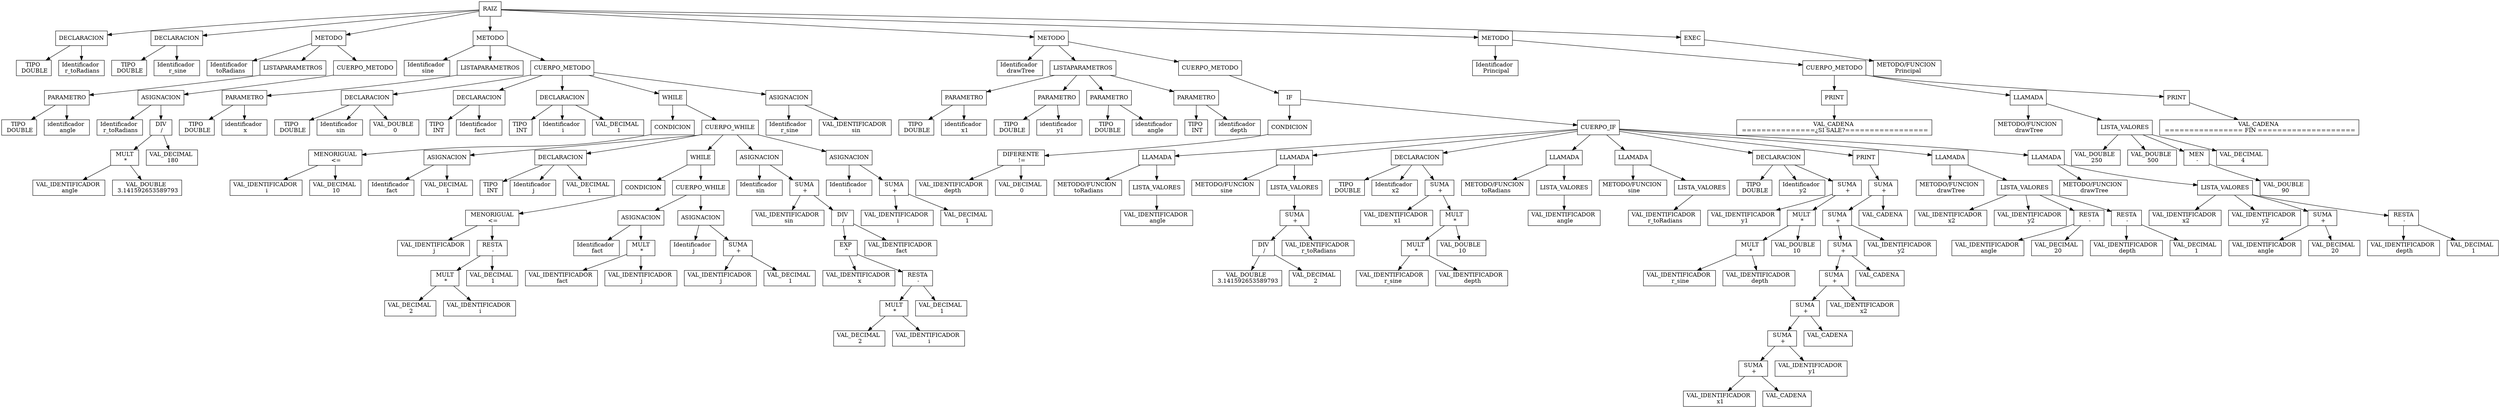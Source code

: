 digraph G{node[shape="box"]Nodo0[label="RAIZ"];
Nodo1[label="DECLARACION"];
Nodo0->Nodo1;
Nodo2[label="TIPO \n DOUBLE"];
Nodo1->Nodo2;
Nodo3[label="Identificador \n r_toRadians"];
Nodo1->Nodo3;
Nodo4[label="DECLARACION"];
Nodo0->Nodo4;
Nodo5[label="TIPO \n DOUBLE"];
Nodo4->Nodo5;
Nodo6[label="Identificador \n r_sine"];
Nodo4->Nodo6;
Nodo7[label="METODO"];
Nodo0->Nodo7;
Nodo8[label="Identificador \n toRadians"];
Nodo7->Nodo8;
Nodo9[label="LISTAPARAMETROS"];
Nodo7->Nodo9;
Nodo10[label="PARAMETRO"];
Nodo9->Nodo10;
Nodo11[label="TIPO \n DOUBLE"];
Nodo10->Nodo11;
Nodo12[label="identificador \n angle"];
Nodo10->Nodo12;
Nodo13[label="CUERPO_METODO"];
Nodo7->Nodo13;
Nodo14[label="ASIGNACION"];
Nodo13->Nodo14;
Nodo15[label="Identificador \n r_toRadians"];
Nodo14->Nodo15;
Nodo16[label=" DIV \n /"];
Nodo14->Nodo16;
Nodo17[label=" MULT \n *"];
Nodo16->Nodo17;
Nodo18[label="VAL_IDENTIFICADOR \n angle"];
Nodo17->Nodo18;
Nodo19[label="VAL_DOUBLE \n 3.141592653589793"];
Nodo17->Nodo19;
Nodo20[label="VAL_DECIMAL \n 180"];
Nodo16->Nodo20;
Nodo21[label="METODO"];
Nodo0->Nodo21;
Nodo22[label="Identificador \n sine"];
Nodo21->Nodo22;
Nodo23[label="LISTAPARAMETROS"];
Nodo21->Nodo23;
Nodo24[label="PARAMETRO"];
Nodo23->Nodo24;
Nodo25[label="TIPO \n DOUBLE"];
Nodo24->Nodo25;
Nodo26[label="identificador \n x"];
Nodo24->Nodo26;
Nodo27[label="CUERPO_METODO"];
Nodo21->Nodo27;
Nodo28[label="DECLARACION"];
Nodo27->Nodo28;
Nodo29[label="TIPO \n DOUBLE"];
Nodo28->Nodo29;
Nodo30[label="Identificador \n sin"];
Nodo28->Nodo30;
Nodo31[label="VAL_DOUBLE \n 0"];
Nodo28->Nodo31;
Nodo32[label="DECLARACION"];
Nodo27->Nodo32;
Nodo33[label="TIPO \n INT"];
Nodo32->Nodo33;
Nodo34[label="Identificador \n fact"];
Nodo32->Nodo34;
Nodo35[label="DECLARACION"];
Nodo27->Nodo35;
Nodo36[label="TIPO \n INT"];
Nodo35->Nodo36;
Nodo37[label="Identificador \n i"];
Nodo35->Nodo37;
Nodo38[label="VAL_DECIMAL \n 1"];
Nodo35->Nodo38;
Nodo39[label="WHILE"];
Nodo27->Nodo39;
Nodo40[label="CONDICION"];
Nodo39->Nodo40;
Nodo41[label=" MENORIGUAL \n <="];
Nodo40->Nodo41;
Nodo42[label="VAL_IDENTIFICADOR \n i"];
Nodo41->Nodo42;
Nodo43[label="VAL_DECIMAL \n 10"];
Nodo41->Nodo43;
Nodo44[label="CUERPO_WHILE"];
Nodo39->Nodo44;
Nodo45[label="ASIGNACION"];
Nodo44->Nodo45;
Nodo46[label="Identificador \n fact"];
Nodo45->Nodo46;
Nodo47[label="VAL_DECIMAL \n 1"];
Nodo45->Nodo47;
Nodo48[label="DECLARACION"];
Nodo44->Nodo48;
Nodo49[label="TIPO \n INT"];
Nodo48->Nodo49;
Nodo50[label="Identificador \n j"];
Nodo48->Nodo50;
Nodo51[label="VAL_DECIMAL \n 1"];
Nodo48->Nodo51;
Nodo52[label="WHILE"];
Nodo44->Nodo52;
Nodo53[label="CONDICION"];
Nodo52->Nodo53;
Nodo54[label=" MENORIGUAL \n <="];
Nodo53->Nodo54;
Nodo55[label="VAL_IDENTIFICADOR \n j"];
Nodo54->Nodo55;
Nodo56[label=" RESTA \n -"];
Nodo54->Nodo56;
Nodo57[label=" MULT \n *"];
Nodo56->Nodo57;
Nodo58[label="VAL_DECIMAL \n 2"];
Nodo57->Nodo58;
Nodo59[label="VAL_IDENTIFICADOR \n i"];
Nodo57->Nodo59;
Nodo60[label="VAL_DECIMAL \n 1"];
Nodo56->Nodo60;
Nodo61[label="CUERPO_WHILE"];
Nodo52->Nodo61;
Nodo62[label="ASIGNACION"];
Nodo61->Nodo62;
Nodo63[label="Identificador \n fact"];
Nodo62->Nodo63;
Nodo64[label=" MULT \n *"];
Nodo62->Nodo64;
Nodo65[label="VAL_IDENTIFICADOR \n fact"];
Nodo64->Nodo65;
Nodo66[label="VAL_IDENTIFICADOR \n j"];
Nodo64->Nodo66;
Nodo67[label="ASIGNACION"];
Nodo61->Nodo67;
Nodo68[label="Identificador \n j"];
Nodo67->Nodo68;
Nodo69[label=" SUMA \n +"];
Nodo67->Nodo69;
Nodo70[label="VAL_IDENTIFICADOR \n j"];
Nodo69->Nodo70;
Nodo71[label="VAL_DECIMAL \n 1"];
Nodo69->Nodo71;
Nodo72[label="ASIGNACION"];
Nodo44->Nodo72;
Nodo73[label="Identificador \n sin"];
Nodo72->Nodo73;
Nodo74[label=" SUMA \n +"];
Nodo72->Nodo74;
Nodo75[label="VAL_IDENTIFICADOR \n sin"];
Nodo74->Nodo75;
Nodo76[label=" DIV \n /"];
Nodo74->Nodo76;
Nodo77[label=" EXP \n ^"];
Nodo76->Nodo77;
Nodo78[label="VAL_IDENTIFICADOR \n x"];
Nodo77->Nodo78;
Nodo79[label=" RESTA \n -"];
Nodo77->Nodo79;
Nodo80[label=" MULT \n *"];
Nodo79->Nodo80;
Nodo81[label="VAL_DECIMAL \n 2"];
Nodo80->Nodo81;
Nodo82[label="VAL_IDENTIFICADOR \n i"];
Nodo80->Nodo82;
Nodo83[label="VAL_DECIMAL \n 1"];
Nodo79->Nodo83;
Nodo84[label="VAL_IDENTIFICADOR \n fact"];
Nodo76->Nodo84;
Nodo85[label="ASIGNACION"];
Nodo44->Nodo85;
Nodo86[label="Identificador \n i"];
Nodo85->Nodo86;
Nodo87[label=" SUMA \n +"];
Nodo85->Nodo87;
Nodo88[label="VAL_IDENTIFICADOR \n i"];
Nodo87->Nodo88;
Nodo89[label="VAL_DECIMAL \n 1"];
Nodo87->Nodo89;
Nodo90[label="ASIGNACION"];
Nodo27->Nodo90;
Nodo91[label="Identificador \n r_sine"];
Nodo90->Nodo91;
Nodo92[label="VAL_IDENTIFICADOR \n sin"];
Nodo90->Nodo92;
Nodo93[label="METODO"];
Nodo0->Nodo93;
Nodo94[label="Identificador \n drawTree"];
Nodo93->Nodo94;
Nodo95[label="LISTAPARAMETROS"];
Nodo93->Nodo95;
Nodo96[label="PARAMETRO"];
Nodo95->Nodo96;
Nodo97[label="TIPO \n DOUBLE"];
Nodo96->Nodo97;
Nodo98[label="identificador \n x1"];
Nodo96->Nodo98;
Nodo99[label="PARAMETRO"];
Nodo95->Nodo99;
Nodo100[label="TIPO \n DOUBLE"];
Nodo99->Nodo100;
Nodo101[label="identificador \n y1"];
Nodo99->Nodo101;
Nodo102[label="PARAMETRO"];
Nodo95->Nodo102;
Nodo103[label="TIPO \n DOUBLE"];
Nodo102->Nodo103;
Nodo104[label="identificador \n angle"];
Nodo102->Nodo104;
Nodo105[label="PARAMETRO"];
Nodo95->Nodo105;
Nodo106[label="TIPO \n INT"];
Nodo105->Nodo106;
Nodo107[label="identificador \n depth"];
Nodo105->Nodo107;
Nodo108[label="CUERPO_METODO"];
Nodo93->Nodo108;
Nodo109[label="IF"];
Nodo108->Nodo109;
Nodo110[label="CONDICION"];
Nodo109->Nodo110;
Nodo111[label=" DIFERENTE \n !="];
Nodo110->Nodo111;
Nodo112[label="VAL_IDENTIFICADOR \n depth"];
Nodo111->Nodo112;
Nodo113[label="VAL_DECIMAL \n 0"];
Nodo111->Nodo113;
Nodo114[label="CUERPO_IF"];
Nodo109->Nodo114;
Nodo115[label="LLAMADA"];
Nodo114->Nodo115;
Nodo116[label="METODO/FUNCION \n toRadians"];
Nodo115->Nodo116;
Nodo117[label="LISTA_VALORES"];
Nodo115->Nodo117;
Nodo118[label="VAL_IDENTIFICADOR \n angle"];
Nodo117->Nodo118;
Nodo119[label="LLAMADA"];
Nodo114->Nodo119;
Nodo120[label="METODO/FUNCION \n sine"];
Nodo119->Nodo120;
Nodo121[label="LISTA_VALORES"];
Nodo119->Nodo121;
Nodo122[label=" SUMA \n +"];
Nodo121->Nodo122;
Nodo123[label=" DIV \n /"];
Nodo122->Nodo123;
Nodo124[label="VAL_DOUBLE \n 3.141592653589793"];
Nodo123->Nodo124;
Nodo125[label="VAL_DECIMAL \n 2"];
Nodo123->Nodo125;
Nodo126[label="VAL_IDENTIFICADOR \n r_toRadians"];
Nodo122->Nodo126;
Nodo127[label="DECLARACION"];
Nodo114->Nodo127;
Nodo128[label="TIPO \n DOUBLE"];
Nodo127->Nodo128;
Nodo129[label="Identificador \n x2"];
Nodo127->Nodo129;
Nodo130[label=" SUMA \n +"];
Nodo127->Nodo130;
Nodo131[label="VAL_IDENTIFICADOR \n x1"];
Nodo130->Nodo131;
Nodo132[label=" MULT \n *"];
Nodo130->Nodo132;
Nodo133[label=" MULT \n *"];
Nodo132->Nodo133;
Nodo134[label="VAL_IDENTIFICADOR \n r_sine"];
Nodo133->Nodo134;
Nodo135[label="VAL_IDENTIFICADOR \n depth"];
Nodo133->Nodo135;
Nodo136[label="VAL_DOUBLE \n 10"];
Nodo132->Nodo136;
Nodo137[label="LLAMADA"];
Nodo114->Nodo137;
Nodo138[label="METODO/FUNCION \n toRadians"];
Nodo137->Nodo138;
Nodo139[label="LISTA_VALORES"];
Nodo137->Nodo139;
Nodo140[label="VAL_IDENTIFICADOR \n angle"];
Nodo139->Nodo140;
Nodo141[label="LLAMADA"];
Nodo114->Nodo141;
Nodo142[label="METODO/FUNCION \n sine"];
Nodo141->Nodo142;
Nodo143[label="LISTA_VALORES"];
Nodo141->Nodo143;
Nodo144[label="VAL_IDENTIFICADOR \n r_toRadians"];
Nodo143->Nodo144;
Nodo145[label="DECLARACION"];
Nodo114->Nodo145;
Nodo146[label="TIPO \n DOUBLE"];
Nodo145->Nodo146;
Nodo147[label="Identificador \n y2"];
Nodo145->Nodo147;
Nodo148[label=" SUMA \n +"];
Nodo145->Nodo148;
Nodo149[label="VAL_IDENTIFICADOR \n y1"];
Nodo148->Nodo149;
Nodo150[label=" MULT \n *"];
Nodo148->Nodo150;
Nodo151[label=" MULT \n *"];
Nodo150->Nodo151;
Nodo152[label="VAL_IDENTIFICADOR \n r_sine"];
Nodo151->Nodo152;
Nodo153[label="VAL_IDENTIFICADOR \n depth"];
Nodo151->Nodo153;
Nodo154[label="VAL_DOUBLE \n 10"];
Nodo150->Nodo154;
Nodo155[label="PRINT"];
Nodo114->Nodo155;
Nodo156[label=" SUMA \n +"];
Nodo155->Nodo156;
Nodo157[label=" SUMA \n +"];
Nodo156->Nodo157;
Nodo158[label=" SUMA \n +"];
Nodo157->Nodo158;
Nodo159[label=" SUMA \n +"];
Nodo158->Nodo159;
Nodo160[label=" SUMA \n +"];
Nodo159->Nodo160;
Nodo161[label=" SUMA \n +"];
Nodo160->Nodo161;
Nodo162[label=" SUMA \n +"];
Nodo161->Nodo162;
Nodo163[label="VAL_IDENTIFICADOR \n x1"];
Nodo162->Nodo163;
Nodo164[label="VAL_CADENA \n  "];
Nodo162->Nodo164;
Nodo165[label="VAL_IDENTIFICADOR \n y1"];
Nodo161->Nodo165;
Nodo166[label="VAL_CADENA \n  "];
Nodo160->Nodo166;
Nodo167[label="VAL_IDENTIFICADOR \n x2"];
Nodo159->Nodo167;
Nodo168[label="VAL_CADENA \n  "];
Nodo158->Nodo168;
Nodo169[label="VAL_IDENTIFICADOR \n y2"];
Nodo157->Nodo169;
Nodo170[label="VAL_CADENA \n "];
Nodo156->Nodo170;
Nodo171[label="LLAMADA"];
Nodo114->Nodo171;
Nodo172[label="METODO/FUNCION \n drawTree"];
Nodo171->Nodo172;
Nodo173[label="LISTA_VALORES"];
Nodo171->Nodo173;
Nodo174[label="VAL_IDENTIFICADOR \n x2"];
Nodo173->Nodo174;
Nodo175[label="VAL_IDENTIFICADOR \n y2"];
Nodo173->Nodo175;
Nodo176[label=" RESTA \n -"];
Nodo173->Nodo176;
Nodo177[label="VAL_IDENTIFICADOR \n angle"];
Nodo176->Nodo177;
Nodo178[label="VAL_DECIMAL \n 20"];
Nodo176->Nodo178;
Nodo179[label=" RESTA \n -"];
Nodo173->Nodo179;
Nodo180[label="VAL_IDENTIFICADOR \n depth"];
Nodo179->Nodo180;
Nodo181[label="VAL_DECIMAL \n 1"];
Nodo179->Nodo181;
Nodo182[label="LLAMADA"];
Nodo114->Nodo182;
Nodo183[label="METODO/FUNCION \n drawTree"];
Nodo182->Nodo183;
Nodo184[label="LISTA_VALORES"];
Nodo182->Nodo184;
Nodo185[label="VAL_IDENTIFICADOR \n x2"];
Nodo184->Nodo185;
Nodo186[label="VAL_IDENTIFICADOR \n y2"];
Nodo184->Nodo186;
Nodo187[label=" SUMA \n +"];
Nodo184->Nodo187;
Nodo188[label="VAL_IDENTIFICADOR \n angle"];
Nodo187->Nodo188;
Nodo189[label="VAL_DECIMAL \n 20"];
Nodo187->Nodo189;
Nodo190[label=" RESTA \n -"];
Nodo184->Nodo190;
Nodo191[label="VAL_IDENTIFICADOR \n depth"];
Nodo190->Nodo191;
Nodo192[label="VAL_DECIMAL \n 1"];
Nodo190->Nodo192;
Nodo193[label="METODO"];
Nodo0->Nodo193;
Nodo194[label="Identificador \n Principal"];
Nodo193->Nodo194;
Nodo195[label="CUERPO_METODO"];
Nodo193->Nodo195;
Nodo196[label="PRINT"];
Nodo195->Nodo196;
Nodo197[label="VAL_CADENA \n ===============¿SI SALE?================="];
Nodo196->Nodo197;
Nodo198[label="LLAMADA"];
Nodo195->Nodo198;
Nodo199[label="METODO/FUNCION \n drawTree"];
Nodo198->Nodo199;
Nodo200[label="LISTA_VALORES"];
Nodo198->Nodo200;
Nodo201[label="VAL_DOUBLE \n 250"];
Nodo200->Nodo201;
Nodo202[label="VAL_DOUBLE \n 500"];
Nodo200->Nodo202;
Nodo203[label=" MEN \n -"];
Nodo200->Nodo203;
Nodo204[label="VAL_DOUBLE \n 90"];
Nodo203->Nodo204;
Nodo205[label="VAL_DECIMAL \n 4"];
Nodo200->Nodo205;
Nodo206[label="PRINT"];
Nodo195->Nodo206;
Nodo207[label="VAL_CADENA \n ================ FIN ===================="];
Nodo206->Nodo207;
Nodo208[label="EXEC"];
Nodo0->Nodo208;
Nodo209[label="METODO/FUNCION \n Principal"];
Nodo208->Nodo209;
}